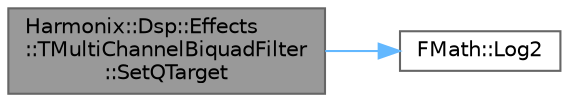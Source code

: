 digraph "Harmonix::Dsp::Effects::TMultiChannelBiquadFilter::SetQTarget"
{
 // INTERACTIVE_SVG=YES
 // LATEX_PDF_SIZE
  bgcolor="transparent";
  edge [fontname=Helvetica,fontsize=10,labelfontname=Helvetica,labelfontsize=10];
  node [fontname=Helvetica,fontsize=10,shape=box,height=0.2,width=0.4];
  rankdir="LR";
  Node1 [id="Node000001",label="Harmonix::Dsp::Effects\l::TMultiChannelBiquadFilter\l::SetQTarget",height=0.2,width=0.4,color="gray40", fillcolor="grey60", style="filled", fontcolor="black",tooltip=" "];
  Node1 -> Node2 [id="edge1_Node000001_Node000002",color="steelblue1",style="solid",tooltip=" "];
  Node2 [id="Node000002",label="FMath::Log2",height=0.2,width=0.4,color="grey40", fillcolor="white", style="filled",URL="$dc/d20/structFMath.html#a054e7690dfb783a60ff0d14fe59da700",tooltip="Computes the base 2 logarithm of the specified value."];
}

